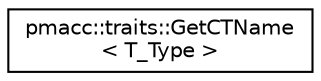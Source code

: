 digraph "Graphical Class Hierarchy"
{
 // LATEX_PDF_SIZE
  edge [fontname="Helvetica",fontsize="10",labelfontname="Helvetica",labelfontsize="10"];
  node [fontname="Helvetica",fontsize="10",shape=record];
  rankdir="LR";
  Node0 [label="pmacc::traits::GetCTName\l\< T_Type \>",height=0.2,width=0.4,color="black", fillcolor="white", style="filled",URL="$structpmacc_1_1traits_1_1_get_c_t_name.html",tooltip="Return the compile time name."];
}
